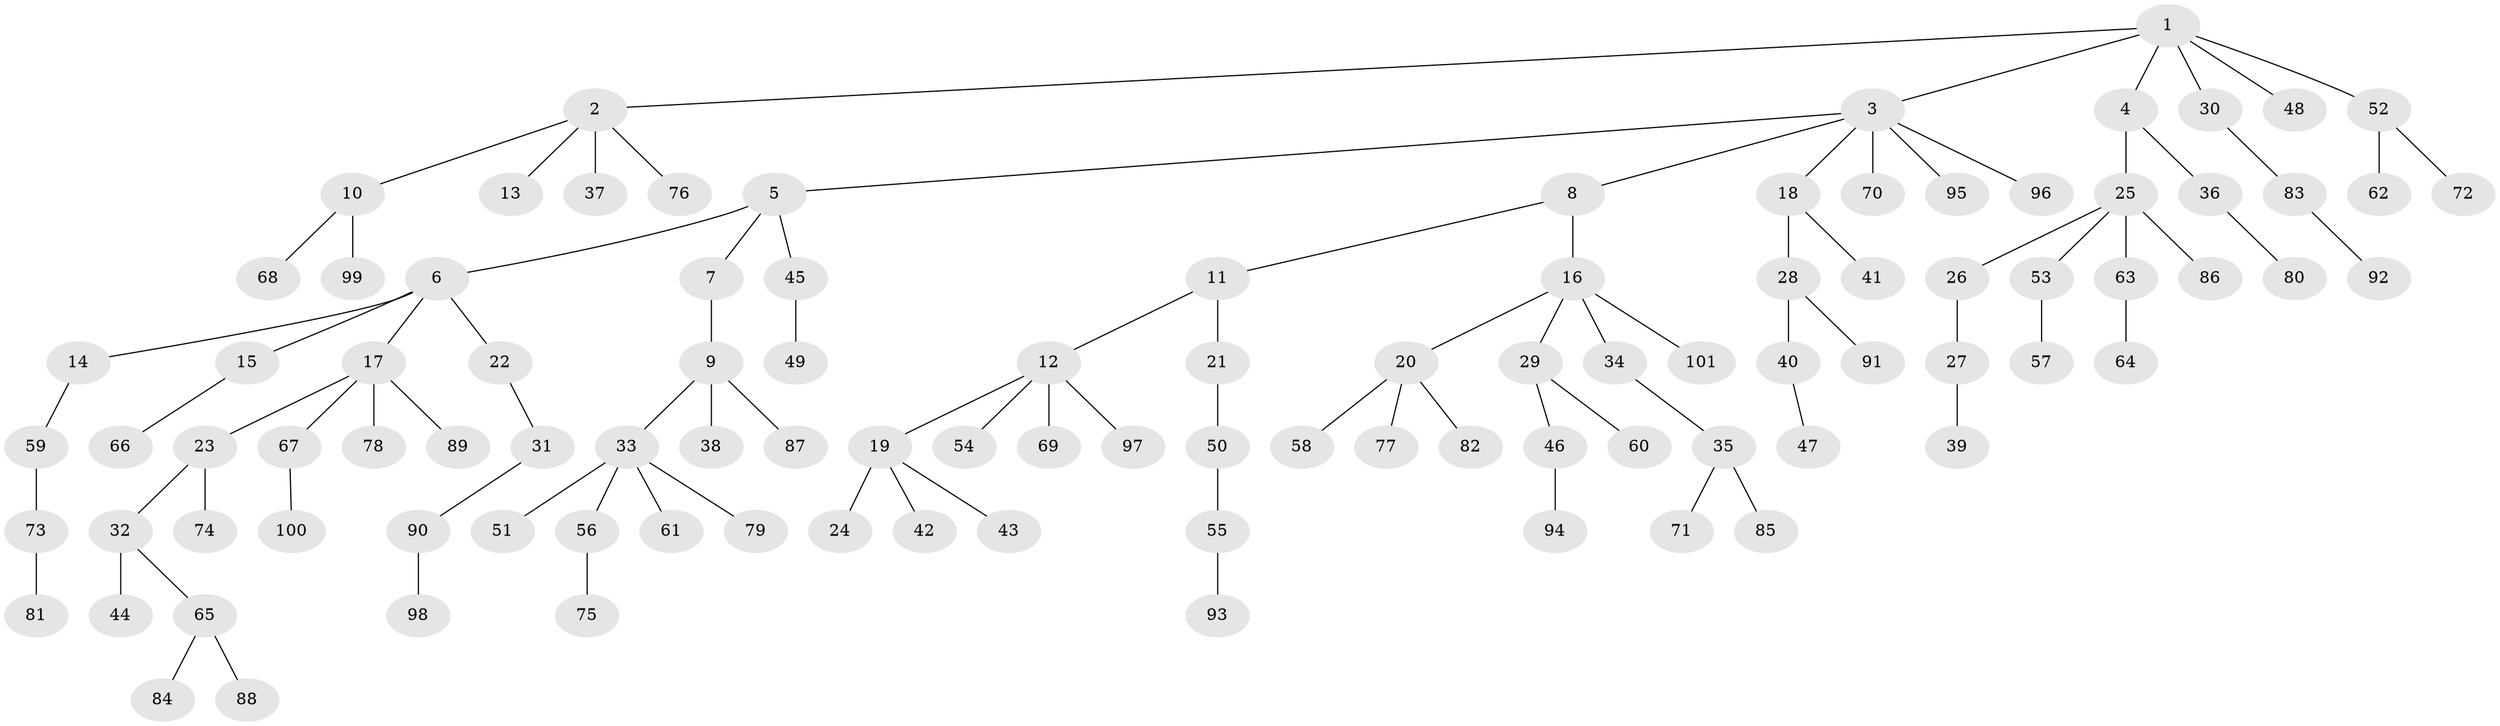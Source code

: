 // Generated by graph-tools (version 1.1) at 2025/11/02/27/25 16:11:26]
// undirected, 101 vertices, 100 edges
graph export_dot {
graph [start="1"]
  node [color=gray90,style=filled];
  1;
  2;
  3;
  4;
  5;
  6;
  7;
  8;
  9;
  10;
  11;
  12;
  13;
  14;
  15;
  16;
  17;
  18;
  19;
  20;
  21;
  22;
  23;
  24;
  25;
  26;
  27;
  28;
  29;
  30;
  31;
  32;
  33;
  34;
  35;
  36;
  37;
  38;
  39;
  40;
  41;
  42;
  43;
  44;
  45;
  46;
  47;
  48;
  49;
  50;
  51;
  52;
  53;
  54;
  55;
  56;
  57;
  58;
  59;
  60;
  61;
  62;
  63;
  64;
  65;
  66;
  67;
  68;
  69;
  70;
  71;
  72;
  73;
  74;
  75;
  76;
  77;
  78;
  79;
  80;
  81;
  82;
  83;
  84;
  85;
  86;
  87;
  88;
  89;
  90;
  91;
  92;
  93;
  94;
  95;
  96;
  97;
  98;
  99;
  100;
  101;
  1 -- 2;
  1 -- 3;
  1 -- 4;
  1 -- 30;
  1 -- 48;
  1 -- 52;
  2 -- 10;
  2 -- 13;
  2 -- 37;
  2 -- 76;
  3 -- 5;
  3 -- 8;
  3 -- 18;
  3 -- 70;
  3 -- 95;
  3 -- 96;
  4 -- 25;
  4 -- 36;
  5 -- 6;
  5 -- 7;
  5 -- 45;
  6 -- 14;
  6 -- 15;
  6 -- 17;
  6 -- 22;
  7 -- 9;
  8 -- 11;
  8 -- 16;
  9 -- 33;
  9 -- 38;
  9 -- 87;
  10 -- 68;
  10 -- 99;
  11 -- 12;
  11 -- 21;
  12 -- 19;
  12 -- 54;
  12 -- 69;
  12 -- 97;
  14 -- 59;
  15 -- 66;
  16 -- 20;
  16 -- 29;
  16 -- 34;
  16 -- 101;
  17 -- 23;
  17 -- 67;
  17 -- 78;
  17 -- 89;
  18 -- 28;
  18 -- 41;
  19 -- 24;
  19 -- 42;
  19 -- 43;
  20 -- 58;
  20 -- 77;
  20 -- 82;
  21 -- 50;
  22 -- 31;
  23 -- 32;
  23 -- 74;
  25 -- 26;
  25 -- 53;
  25 -- 63;
  25 -- 86;
  26 -- 27;
  27 -- 39;
  28 -- 40;
  28 -- 91;
  29 -- 46;
  29 -- 60;
  30 -- 83;
  31 -- 90;
  32 -- 44;
  32 -- 65;
  33 -- 51;
  33 -- 56;
  33 -- 61;
  33 -- 79;
  34 -- 35;
  35 -- 71;
  35 -- 85;
  36 -- 80;
  40 -- 47;
  45 -- 49;
  46 -- 94;
  50 -- 55;
  52 -- 62;
  52 -- 72;
  53 -- 57;
  55 -- 93;
  56 -- 75;
  59 -- 73;
  63 -- 64;
  65 -- 84;
  65 -- 88;
  67 -- 100;
  73 -- 81;
  83 -- 92;
  90 -- 98;
}
